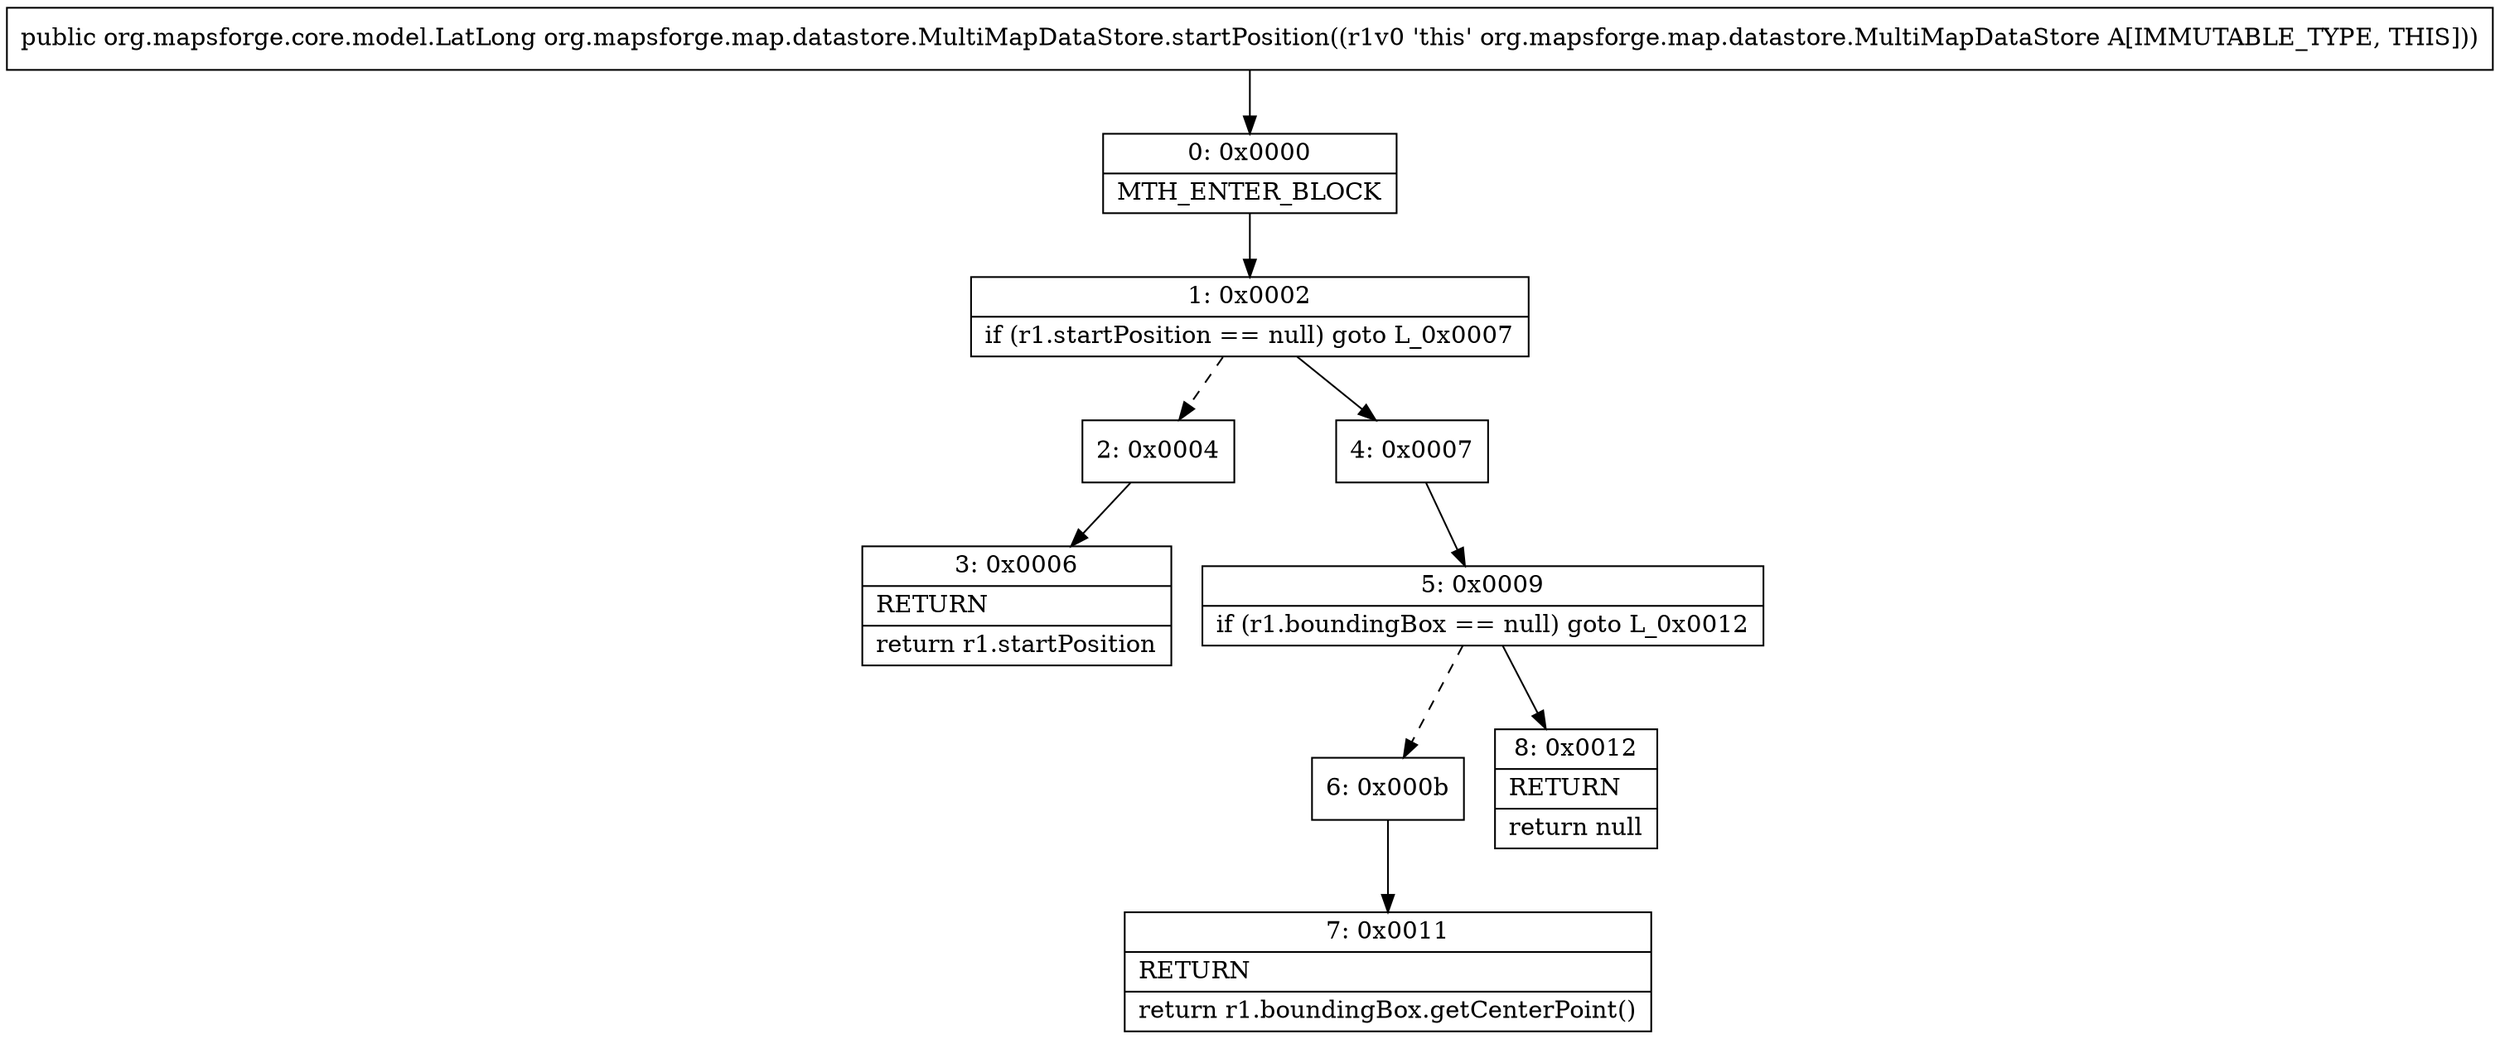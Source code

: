digraph "CFG fororg.mapsforge.map.datastore.MultiMapDataStore.startPosition()Lorg\/mapsforge\/core\/model\/LatLong;" {
Node_0 [shape=record,label="{0\:\ 0x0000|MTH_ENTER_BLOCK\l}"];
Node_1 [shape=record,label="{1\:\ 0x0002|if (r1.startPosition == null) goto L_0x0007\l}"];
Node_2 [shape=record,label="{2\:\ 0x0004}"];
Node_3 [shape=record,label="{3\:\ 0x0006|RETURN\l|return r1.startPosition\l}"];
Node_4 [shape=record,label="{4\:\ 0x0007}"];
Node_5 [shape=record,label="{5\:\ 0x0009|if (r1.boundingBox == null) goto L_0x0012\l}"];
Node_6 [shape=record,label="{6\:\ 0x000b}"];
Node_7 [shape=record,label="{7\:\ 0x0011|RETURN\l|return r1.boundingBox.getCenterPoint()\l}"];
Node_8 [shape=record,label="{8\:\ 0x0012|RETURN\l|return null\l}"];
MethodNode[shape=record,label="{public org.mapsforge.core.model.LatLong org.mapsforge.map.datastore.MultiMapDataStore.startPosition((r1v0 'this' org.mapsforge.map.datastore.MultiMapDataStore A[IMMUTABLE_TYPE, THIS])) }"];
MethodNode -> Node_0;
Node_0 -> Node_1;
Node_1 -> Node_2[style=dashed];
Node_1 -> Node_4;
Node_2 -> Node_3;
Node_4 -> Node_5;
Node_5 -> Node_6[style=dashed];
Node_5 -> Node_8;
Node_6 -> Node_7;
}

